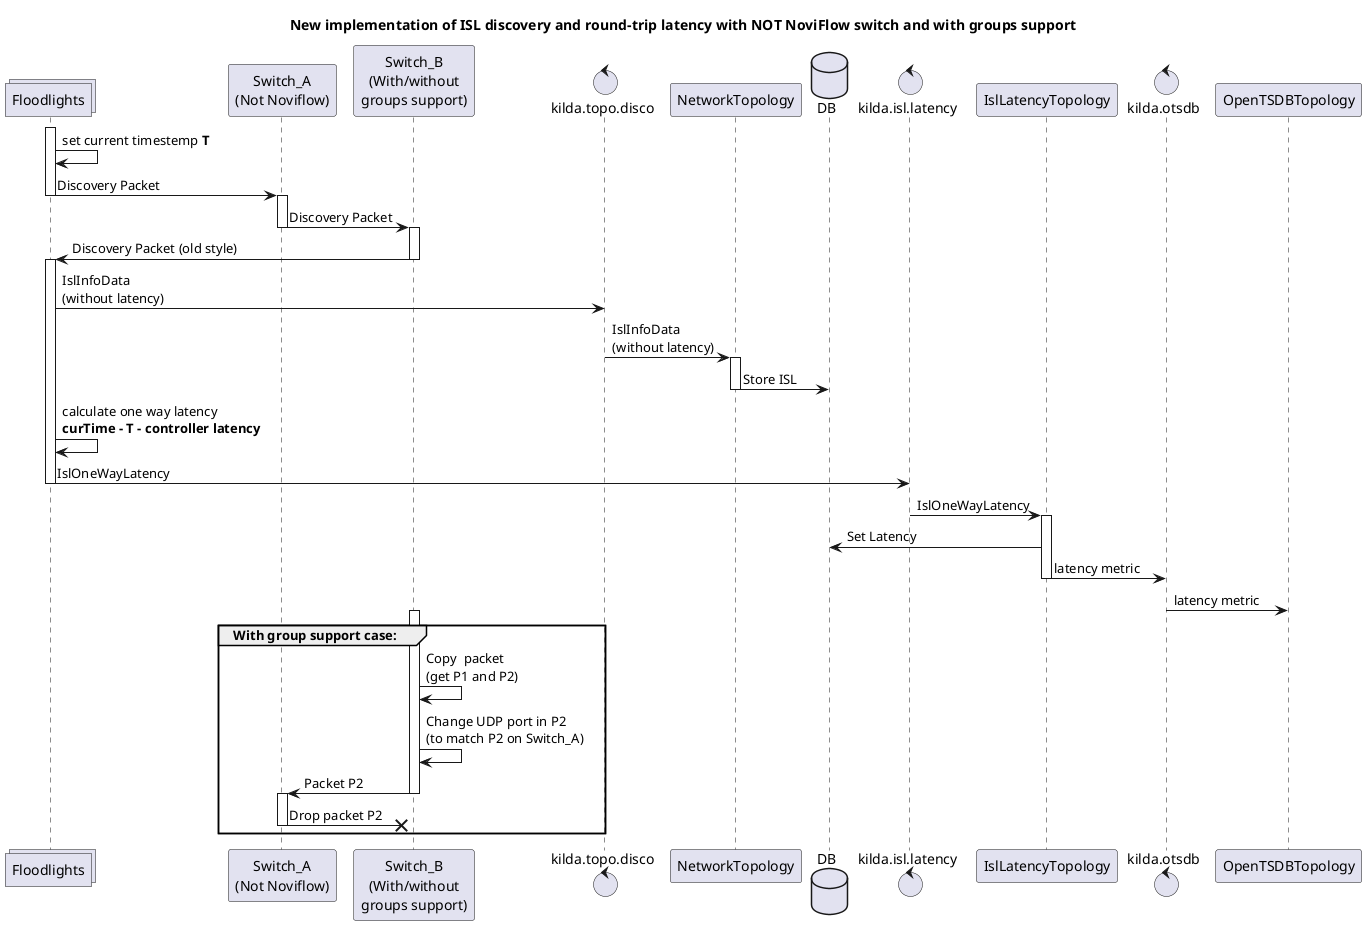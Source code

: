 @startuml
title New implementation of ISL discovery and round-trip latency with NOT NoviFlow switch and with groups support

collections Floodlights as FL
participant Floodlight_B as FL
participant "Switch_A\n(Not Noviflow)" as SWA
participant "Switch_B\n(With/without\ngroups support)" as SWB
control kilda.topo.disco as DI
participant NetworkTopology as NT
database DB
control kilda.isl.latency as LT
participant IslLatencyTopology as ILT
control kilda.otsdb as OTSDB
participant OpenTSDBTopology as OTOP
activate FL
FL -> FL : set current timestemp **T**
FL -> SWA : Discovery Packet
deactivate FL
activate SWA
SWA -> SWB : Discovery Packet
deactivate SWA
activate SWB
SWB -> FL : Discovery Packet (old style)
deactivate SWB
activate FL
FL -> DI : IslInfoData\n(without latency)
DI -> NT : IslInfoData\n(without latency)
activate NT
NT -> DB : Store ISL
deactivate NT
FL -> FL : calculate one way latency \n**curTime - T - controller latency**
FL -> LT : IslOneWayLatency
deactivate FL
LT -> ILT : IslOneWayLatency
activate ILT
ILT -> DB : Set Latency
ILT -> OTSDB : latency metric
deactivate ILT
OTSDB -> OTOP : latency metric

group With group support case:
    activate SWB
    SWB -> SWB : Copy  packet \n(get P1 and P2)
    SWB -> SWB : Change UDP port in P2\n(to match P2 on Switch_A)
    SWB -> SWA : Packet P2
    deactivate SWB
    activate SWA
    SWA ->x SWB : Drop packet P2
    deactivate SWA
end

@enduml
